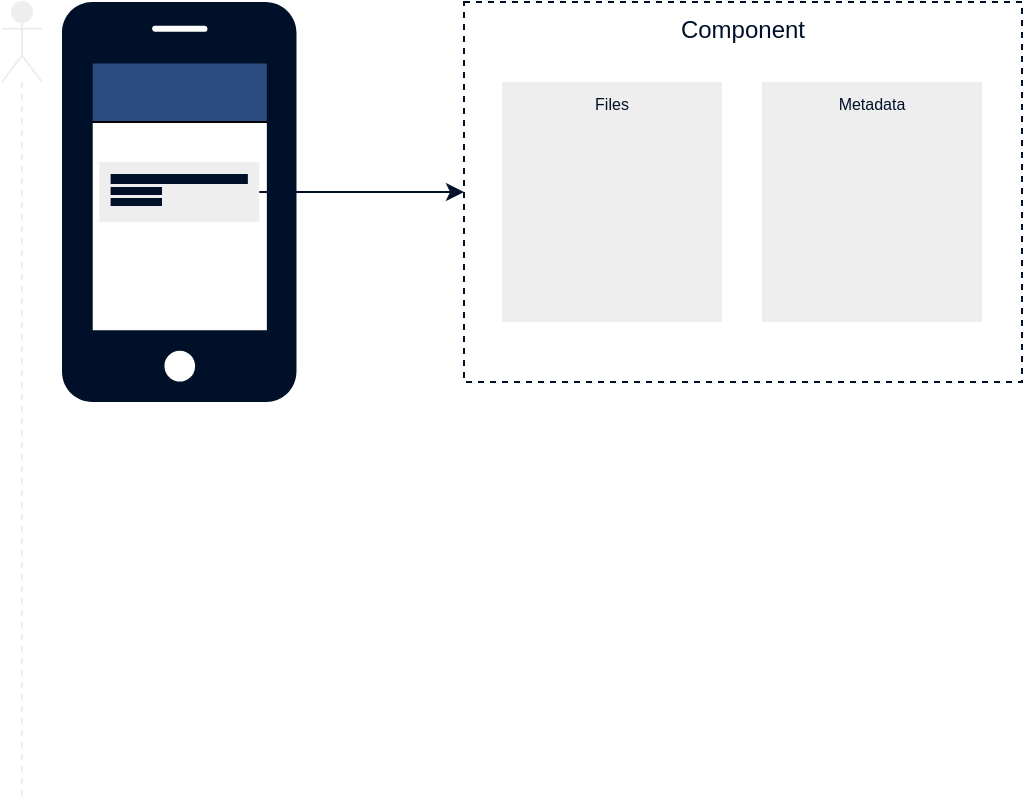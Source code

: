 <mxfile version="13.10.0" type="embed">
    <diagram id="ETuqZOJ1dYJBmNjdok6E" name="Page-1">
        <mxGraphModel dx="580" dy="505" grid="1" gridSize="10" guides="1" tooltips="1" connect="1" arrows="1" fold="1" page="1" pageScale="1" pageWidth="827" pageHeight="1169" background="#FFFFFF" math="0" shadow="0">
            <root>
                <mxCell id="0"/>
                <mxCell id="1" parent="0"/>
                <mxCell id="49" value="" style="rounded=0;whiteSpace=wrap;html=1;fillColor=#2B4C7F;" vertex="1" parent="1">
                    <mxGeometry x="90" y="70" width="100" height="30" as="geometry"/>
                </mxCell>
                <mxCell id="15" value="" style="shape=umlLifeline;participant=umlActor;perimeter=lifelinePerimeter;whiteSpace=wrap;html=1;container=1;collapsible=0;recursiveResize=0;verticalAlign=top;spacingTop=36;outlineConnect=0;fontFamily=Fira Sans;fontSource=https%3A%2F%2Ffonts.googleapis.com%2Fcss%3Ffamily%3DFira%2BSans;fontColor=#FFFFFF;fillColor=#EEEEEE;strokeColor=#EEEEEE;" parent="1" vertex="1">
                    <mxGeometry x="50" y="40" width="20" height="400" as="geometry"/>
                </mxCell>
                <mxCell id="48" value="" style="pointerEvents=1;shadow=0;dashed=0;html=1;strokeColor=none;labelPosition=center;verticalLabelPosition=bottom;verticalAlign=top;outlineConnect=0;align=center;shape=mxgraph.office.devices.cell_phone_iphone_proportional;fillColor=#001029;" vertex="1" parent="1">
                    <mxGeometry x="80" y="40" width="117.24" height="200" as="geometry"/>
                </mxCell>
                <mxCell id="50" value="" style="rounded=0;whiteSpace=wrap;html=1;fillColor=#EEEEEE;strokeColor=none;" vertex="1" parent="1">
                    <mxGeometry x="98.62" y="120" width="80" height="30" as="geometry"/>
                </mxCell>
                <mxCell id="51" value="" style="rounded=0;whiteSpace=wrap;html=1;fillColor=#001029;strokeColor=none;rotation=0;" vertex="1" parent="1">
                    <mxGeometry x="104.31" y="126" width="68.62" height="5" as="geometry"/>
                </mxCell>
                <mxCell id="52" value="" style="rounded=0;whiteSpace=wrap;html=1;fillColor=#001029;strokeColor=none;rotation=0;" vertex="1" parent="1">
                    <mxGeometry x="104.31" y="132.5" width="25.69" height="4" as="geometry"/>
                </mxCell>
                <mxCell id="53" value="" style="rounded=0;whiteSpace=wrap;html=1;fillColor=#001029;strokeColor=none;rotation=0;" vertex="1" parent="1">
                    <mxGeometry x="104.31" y="138" width="25.69" height="4" as="geometry"/>
                </mxCell>
                <mxCell id="54" value="Component" style="rounded=0;whiteSpace=wrap;html=1;fontColor=#001029;verticalAlign=top;fontFamily=Helvetica;strokeColor=#001029;dashed=1;fillColor=none;" vertex="1" parent="1">
                    <mxGeometry x="281" y="40" width="279" height="190" as="geometry"/>
                </mxCell>
                <mxCell id="55" value="" style="endArrow=classic;html=1;fontColor=#001029;exitX=1;exitY=0.5;exitDx=0;exitDy=0;entryX=0;entryY=0.5;entryDx=0;entryDy=0;strokeColor=#001029;" edge="1" parent="1" source="50" target="54">
                    <mxGeometry width="50" height="50" relative="1" as="geometry">
                        <mxPoint x="270" y="170" as="sourcePoint"/>
                        <mxPoint x="320" y="120" as="targetPoint"/>
                    </mxGeometry>
                </mxCell>
                <mxCell id="57" value="Files" style="rounded=0;whiteSpace=wrap;html=1;dashed=1;fontFamily=Helvetica;fontColor=#001029;fillColor=#EEEEEE;strokeColor=none;verticalAlign=top;fontSize=8;" vertex="1" parent="1">
                    <mxGeometry x="300" y="80" width="110" height="120" as="geometry"/>
                </mxCell>
                <mxCell id="58" value="Metadata" style="rounded=0;whiteSpace=wrap;html=1;dashed=1;fontFamily=Helvetica;fontColor=#001029;fillColor=#EEEEEE;strokeColor=none;verticalAlign=top;fontSize=8;" vertex="1" parent="1">
                    <mxGeometry x="430" y="80" width="110" height="120" as="geometry"/>
                </mxCell>
            </root>
        </mxGraphModel>
    </diagram>
</mxfile>